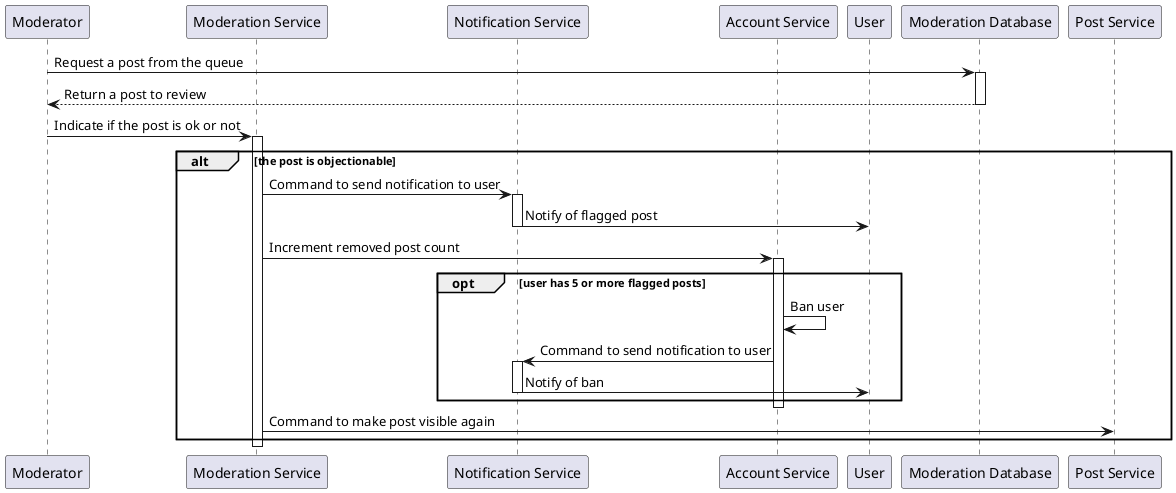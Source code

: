 @startuml
participant "Moderator" as mod
participant "Moderation Service" as modserv
participant "Notification Service" as notserv
participant "Account Service" as accserv
participant "User" as user
participant "Moderation Database" as db
participant "Post Service" as post

mod -> db: Request a post from the queue
activate db
db --> mod: Return a post to review
deactivate db



mod -> modserv: Indicate if the post is ok or not
activate modserv

alt the post is objectionable

modserv -> notserv: Command to send notification to user
activate notserv
notserv -> user: Notify of flagged post
deactivate notserv

modserv -> accserv: Increment removed post count

activate accserv

opt user has 5 or more flagged posts

accserv -> accserv: Ban user
accserv -> notserv: Command to send notification to user
activate notserv
notserv -> user: Notify of ban
deactivate notserv

end

deactivate accserv

modserv -> post: Command to make post visible again


end

deactivate modserv
@enduml
